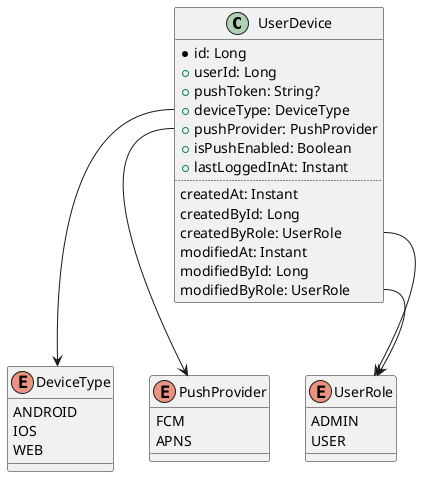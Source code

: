 @startuml
'https://plantuml.com/class-diagram

class UserDevice {
  *id: Long
  +userId: Long
  +pushToken: String?
  +deviceType: DeviceType
  +pushProvider: PushProvider
  +isPushEnabled: Boolean
  +lastLoggedInAt: Instant
  ..
  createdAt: Instant
  createdById: Long
  createdByRole: UserRole
  modifiedAt: Instant
  modifiedById: Long
  modifiedByRole: UserRole
}

enum DeviceType {
  ANDROID
  IOS
  WEB
}

enum PushProvider {
  FCM
  APNS
}

enum UserRole {
  ADMIN
  USER
}

UserDevice::deviceType --> DeviceType
UserDevice::pushProvider --> PushProvider
UserDevice::createdByRole --> UserRole
UserDevice::modifiedByRole --> UserRole

@enduml
